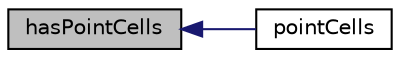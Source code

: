 digraph "hasPointCells"
{
  bgcolor="transparent";
  edge [fontname="Helvetica",fontsize="10",labelfontname="Helvetica",labelfontsize="10"];
  node [fontname="Helvetica",fontsize="10",shape=record];
  rankdir="LR";
  Node1 [label="hasPointCells",height=0.2,width=0.4,color="black", fillcolor="grey75", style="filled", fontcolor="black"];
  Node1 -> Node2 [dir="back",color="midnightblue",fontsize="10",style="solid",fontname="Helvetica"];
  Node2 [label="pointCells",height=0.2,width=0.4,color="black",URL="$a02020.html#aefc56266a9ecb124ea1b2aebc3d9ce0a",tooltip="pointCells using pointFaces "];
}
